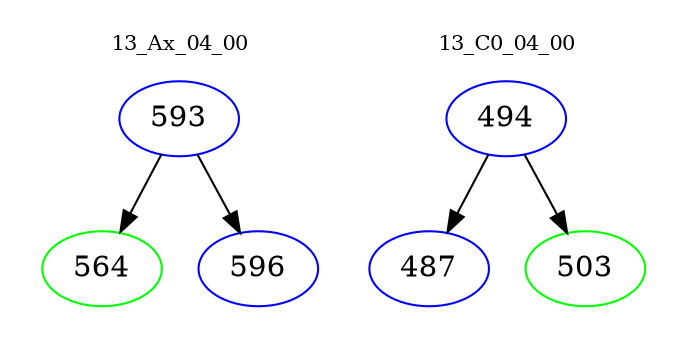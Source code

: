 digraph{
subgraph cluster_0 {
color = white
label = "13_Ax_04_00";
fontsize=10;
T0_593 [label="593", color="blue"]
T0_593 -> T0_564 [color="black"]
T0_564 [label="564", color="green"]
T0_593 -> T0_596 [color="black"]
T0_596 [label="596", color="blue"]
}
subgraph cluster_1 {
color = white
label = "13_C0_04_00";
fontsize=10;
T1_494 [label="494", color="blue"]
T1_494 -> T1_487 [color="black"]
T1_487 [label="487", color="blue"]
T1_494 -> T1_503 [color="black"]
T1_503 [label="503", color="green"]
}
}
